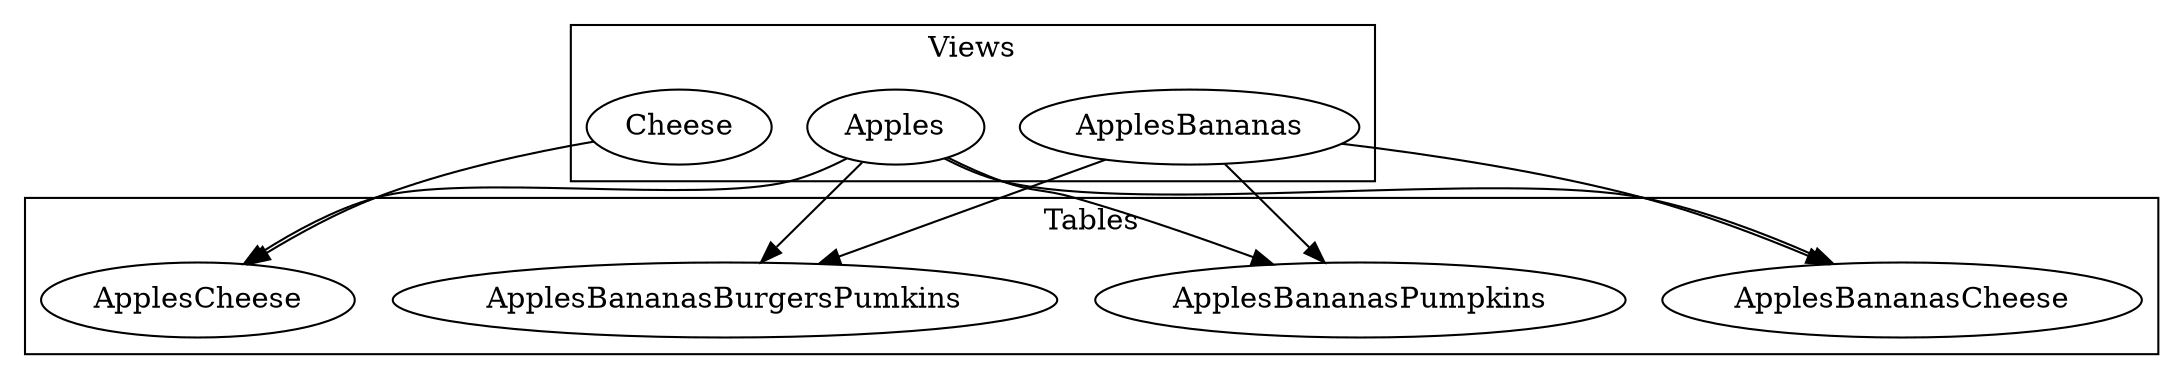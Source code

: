 digraph entity_custom_table {
	subgraph cluster_views{
		label="Views"
		vB07B9BFA [label="ApplesBananas"];
		v1 [label="Apples"];
		v2 [label="Cheese"];
	}
	subgraph cluster_tables {
		label="Tables"
		x56A8B8DB [label="ApplesBananasCheese"];
		1 [label="ApplesBananasPumpkins"];
		2 [label="ApplesBananasBurgersPumkins"];
		3 [label="ApplesCheese"];
	}
	vB07B9BFA -> x56A8B8DB;
	vB07B9BFA -> 1;
	vB07B9BFA -> 2;
	v1 -> 1;
	v1 -> 2;
	v1 -> 3;
	v1 -> x56A8B8DB;
	v2 -> 3;
}